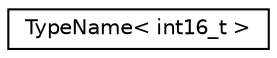 digraph "Graphical Class Hierarchy"
{
  edge [fontname="Helvetica",fontsize="10",labelfontname="Helvetica",labelfontsize="10"];
  node [fontname="Helvetica",fontsize="10",shape=record];
  rankdir="LR";
  Node1 [label="TypeName\< int16_t \>",height=0.2,width=0.4,color="black", fillcolor="white", style="filled",URL="$structTypeName_3_01int16__t_01_4.html"];
}
